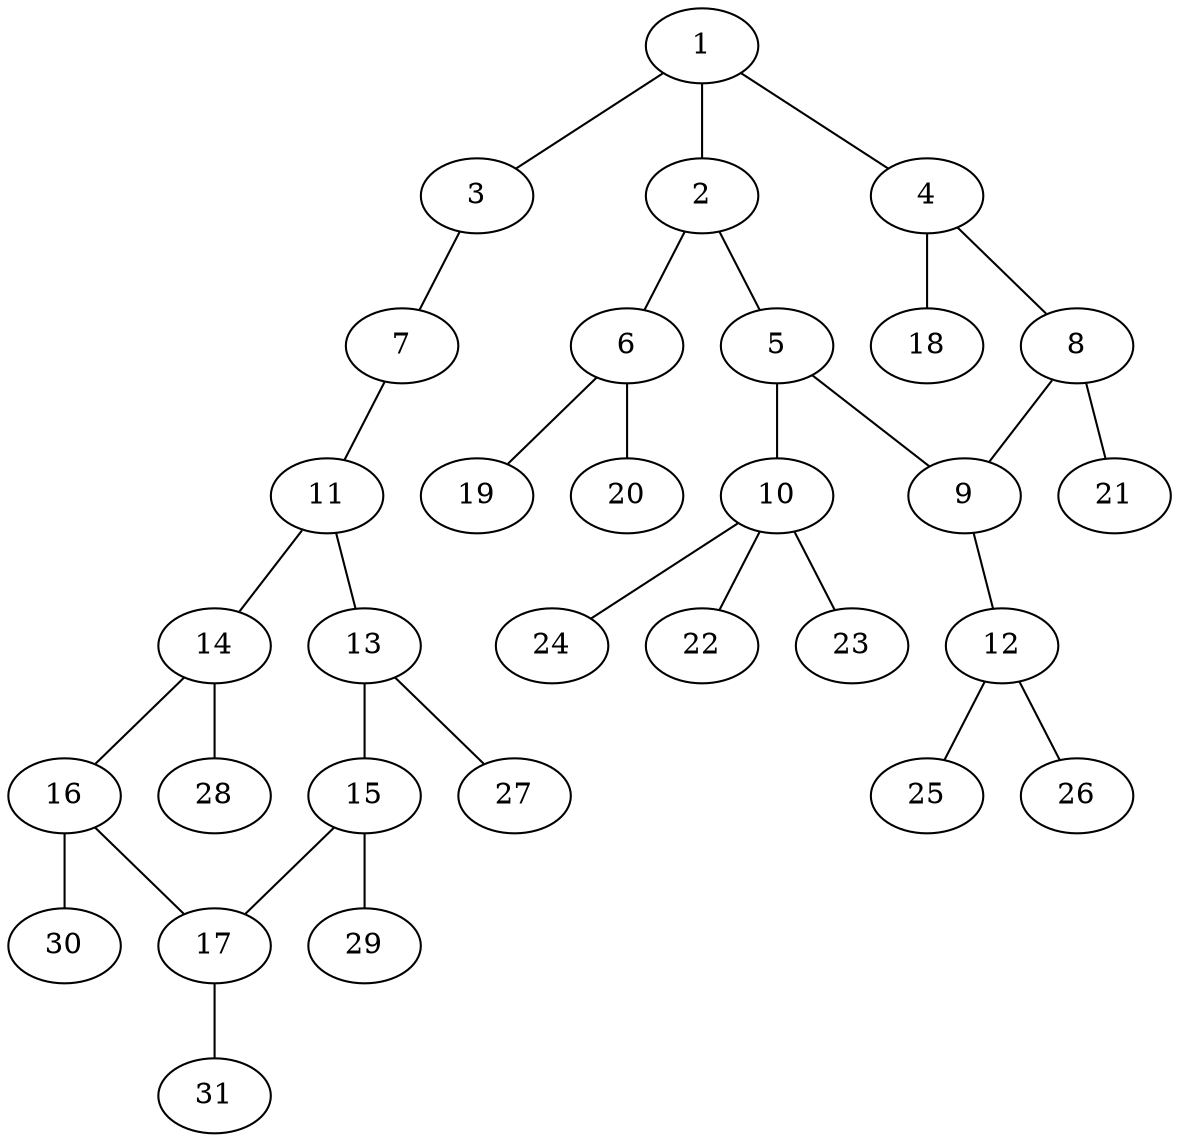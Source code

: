 graph molecule_1799 {
	1	 [chem=C];
	2	 [chem=C];
	1 -- 2	 [valence=1];
	3	 [chem=N];
	1 -- 3	 [valence=1];
	4	 [chem=C];
	1 -- 4	 [valence=2];
	5	 [chem=C];
	2 -- 5	 [valence=2];
	6	 [chem=N];
	2 -- 6	 [valence=1];
	7	 [chem=N];
	3 -- 7	 [valence=2];
	8	 [chem=C];
	4 -- 8	 [valence=1];
	18	 [chem=H];
	4 -- 18	 [valence=1];
	9	 [chem=C];
	5 -- 9	 [valence=1];
	10	 [chem=C];
	5 -- 10	 [valence=1];
	19	 [chem=H];
	6 -- 19	 [valence=1];
	20	 [chem=H];
	6 -- 20	 [valence=1];
	11	 [chem=C];
	7 -- 11	 [valence=1];
	8 -- 9	 [valence=2];
	21	 [chem=H];
	8 -- 21	 [valence=1];
	12	 [chem=N];
	9 -- 12	 [valence=1];
	22	 [chem=H];
	10 -- 22	 [valence=1];
	23	 [chem=H];
	10 -- 23	 [valence=1];
	24	 [chem=H];
	10 -- 24	 [valence=1];
	13	 [chem=C];
	11 -- 13	 [valence=1];
	14	 [chem=C];
	11 -- 14	 [valence=2];
	25	 [chem=H];
	12 -- 25	 [valence=1];
	26	 [chem=H];
	12 -- 26	 [valence=1];
	15	 [chem=C];
	13 -- 15	 [valence=2];
	27	 [chem=H];
	13 -- 27	 [valence=1];
	16	 [chem=C];
	14 -- 16	 [valence=1];
	28	 [chem=H];
	14 -- 28	 [valence=1];
	17	 [chem=C];
	15 -- 17	 [valence=1];
	29	 [chem=H];
	15 -- 29	 [valence=1];
	16 -- 17	 [valence=2];
	30	 [chem=H];
	16 -- 30	 [valence=1];
	31	 [chem=H];
	17 -- 31	 [valence=1];
}
